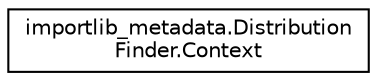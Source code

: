 digraph "Graphical Class Hierarchy"
{
 // LATEX_PDF_SIZE
  edge [fontname="Helvetica",fontsize="10",labelfontname="Helvetica",labelfontsize="10"];
  node [fontname="Helvetica",fontsize="10",shape=record];
  rankdir="LR";
  Node0 [label="importlib_metadata.Distribution\lFinder.Context",height=0.2,width=0.4,color="black", fillcolor="white", style="filled",URL="$classimportlib__metadata_1_1DistributionFinder_1_1Context.html",tooltip=" "];
}
